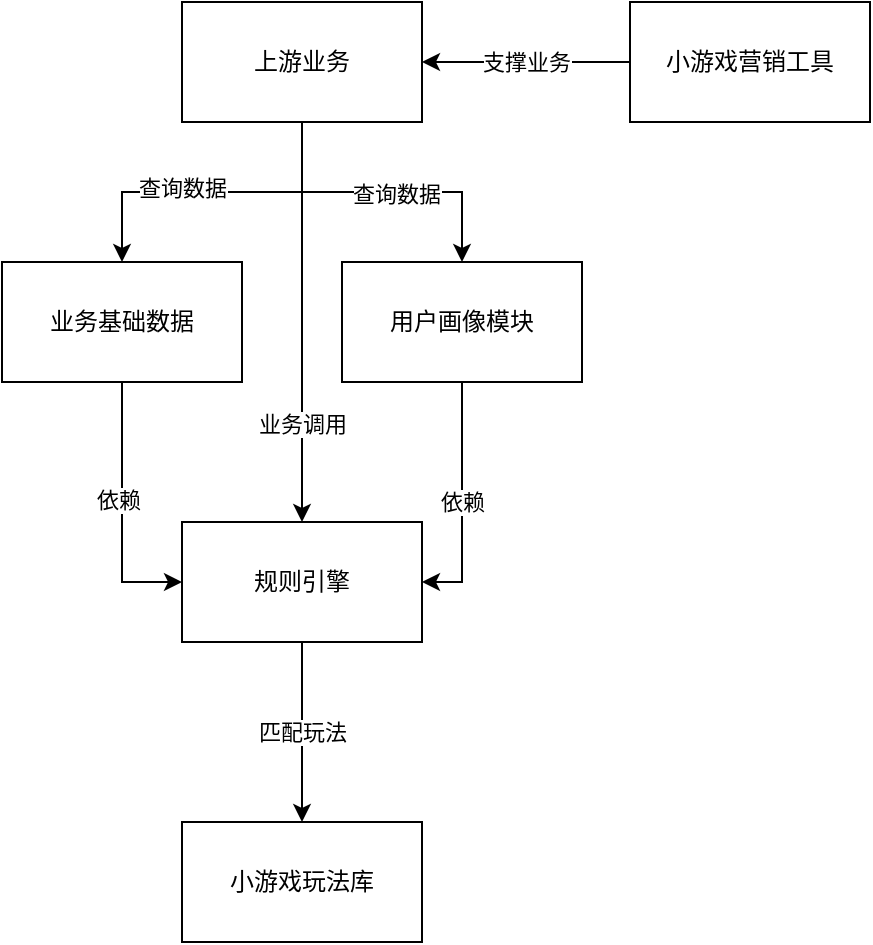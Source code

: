 <mxfile version="21.6.6" type="github">
  <diagram name="第 1 页" id="XypDvt0y7FM2inI-ccsS">
    <mxGraphModel dx="1243" dy="963" grid="1" gridSize="10" guides="1" tooltips="1" connect="1" arrows="1" fold="1" page="1" pageScale="1" pageWidth="827" pageHeight="1169" math="0" shadow="0">
      <root>
        <mxCell id="0" />
        <mxCell id="1" parent="0" />
        <mxCell id="u2ytR6eImO9M0-6TjPpI-3" value="匹配玩法" style="edgeStyle=orthogonalEdgeStyle;rounded=0;orthogonalLoop=1;jettySize=auto;html=1;" edge="1" parent="1" source="x85ksWlpWsOPw-1cYPl7-1" target="x85ksWlpWsOPw-1cYPl7-8">
          <mxGeometry relative="1" as="geometry" />
        </mxCell>
        <mxCell id="x85ksWlpWsOPw-1cYPl7-1" value="规则引擎" style="rounded=0;whiteSpace=wrap;html=1;" parent="1" vertex="1">
          <mxGeometry x="190" y="370" width="120" height="60" as="geometry" />
        </mxCell>
        <mxCell id="x85ksWlpWsOPw-1cYPl7-8" value="小游戏玩法库" style="rounded=0;whiteSpace=wrap;html=1;" parent="1" vertex="1">
          <mxGeometry x="190" y="520" width="120" height="60" as="geometry" />
        </mxCell>
        <mxCell id="u2ytR6eImO9M0-6TjPpI-14" value="支撑业务" style="edgeStyle=orthogonalEdgeStyle;rounded=0;orthogonalLoop=1;jettySize=auto;html=1;" edge="1" parent="1" source="x85ksWlpWsOPw-1cYPl7-12" target="i-OBkGz8lRGeeGH-D7Ns-6">
          <mxGeometry relative="1" as="geometry" />
        </mxCell>
        <mxCell id="x85ksWlpWsOPw-1cYPl7-12" value="小游戏营销工具" style="rounded=0;whiteSpace=wrap;html=1;" parent="1" vertex="1">
          <mxGeometry x="414" y="110" width="120" height="60" as="geometry" />
        </mxCell>
        <mxCell id="u2ytR6eImO9M0-6TjPpI-2" style="edgeStyle=orthogonalEdgeStyle;rounded=0;orthogonalLoop=1;jettySize=auto;html=1;entryX=1;entryY=0.5;entryDx=0;entryDy=0;" edge="1" parent="1" source="i-OBkGz8lRGeeGH-D7Ns-2" target="x85ksWlpWsOPw-1cYPl7-1">
          <mxGeometry relative="1" as="geometry" />
        </mxCell>
        <mxCell id="u2ytR6eImO9M0-6TjPpI-16" value="依赖" style="edgeLabel;html=1;align=center;verticalAlign=middle;resizable=0;points=[];" vertex="1" connectable="0" parent="u2ytR6eImO9M0-6TjPpI-2">
          <mxGeometry x="-0.067" relative="1" as="geometry">
            <mxPoint y="4" as="offset" />
          </mxGeometry>
        </mxCell>
        <mxCell id="i-OBkGz8lRGeeGH-D7Ns-2" value="用户画像模块" style="rounded=0;whiteSpace=wrap;html=1;" parent="1" vertex="1">
          <mxGeometry x="270" y="240" width="120" height="60" as="geometry" />
        </mxCell>
        <mxCell id="u2ytR6eImO9M0-6TjPpI-1" style="edgeStyle=orthogonalEdgeStyle;rounded=0;orthogonalLoop=1;jettySize=auto;html=1;entryX=0;entryY=0.5;entryDx=0;entryDy=0;" edge="1" parent="1" source="i-OBkGz8lRGeeGH-D7Ns-4" target="x85ksWlpWsOPw-1cYPl7-1">
          <mxGeometry relative="1" as="geometry" />
        </mxCell>
        <mxCell id="u2ytR6eImO9M0-6TjPpI-15" value="依赖" style="edgeLabel;html=1;align=center;verticalAlign=middle;resizable=0;points=[];" vertex="1" connectable="0" parent="u2ytR6eImO9M0-6TjPpI-1">
          <mxGeometry x="-0.092" y="-2" relative="1" as="geometry">
            <mxPoint as="offset" />
          </mxGeometry>
        </mxCell>
        <mxCell id="i-OBkGz8lRGeeGH-D7Ns-4" value="业务基础数据" style="rounded=0;whiteSpace=wrap;html=1;" parent="1" vertex="1">
          <mxGeometry x="100" y="240" width="120" height="60" as="geometry" />
        </mxCell>
        <mxCell id="u2ytR6eImO9M0-6TjPpI-4" style="edgeStyle=orthogonalEdgeStyle;rounded=0;orthogonalLoop=1;jettySize=auto;html=1;" edge="1" parent="1" source="i-OBkGz8lRGeeGH-D7Ns-6" target="i-OBkGz8lRGeeGH-D7Ns-4">
          <mxGeometry relative="1" as="geometry" />
        </mxCell>
        <mxCell id="u2ytR6eImO9M0-6TjPpI-8" value="查询数据" style="edgeLabel;html=1;align=center;verticalAlign=middle;resizable=0;points=[];" vertex="1" connectable="0" parent="u2ytR6eImO9M0-6TjPpI-4">
          <mxGeometry x="0.263" y="-2" relative="1" as="geometry">
            <mxPoint x="6" as="offset" />
          </mxGeometry>
        </mxCell>
        <mxCell id="u2ytR6eImO9M0-6TjPpI-6" style="edgeStyle=orthogonalEdgeStyle;rounded=0;orthogonalLoop=1;jettySize=auto;html=1;entryX=0.5;entryY=0;entryDx=0;entryDy=0;" edge="1" parent="1" source="i-OBkGz8lRGeeGH-D7Ns-6" target="i-OBkGz8lRGeeGH-D7Ns-2">
          <mxGeometry relative="1" as="geometry" />
        </mxCell>
        <mxCell id="u2ytR6eImO9M0-6TjPpI-9" value="查询数据" style="edgeLabel;html=1;align=center;verticalAlign=middle;resizable=0;points=[];" vertex="1" connectable="0" parent="u2ytR6eImO9M0-6TjPpI-6">
          <mxGeometry x="0.093" y="-1" relative="1" as="geometry">
            <mxPoint as="offset" />
          </mxGeometry>
        </mxCell>
        <mxCell id="u2ytR6eImO9M0-6TjPpI-7" style="edgeStyle=orthogonalEdgeStyle;rounded=0;orthogonalLoop=1;jettySize=auto;html=1;" edge="1" parent="1" source="i-OBkGz8lRGeeGH-D7Ns-6" target="x85ksWlpWsOPw-1cYPl7-1">
          <mxGeometry relative="1" as="geometry" />
        </mxCell>
        <mxCell id="u2ytR6eImO9M0-6TjPpI-11" value="业务调用" style="edgeLabel;html=1;align=center;verticalAlign=middle;resizable=0;points=[];" vertex="1" connectable="0" parent="u2ytR6eImO9M0-6TjPpI-7">
          <mxGeometry x="0.51" relative="1" as="geometry">
            <mxPoint as="offset" />
          </mxGeometry>
        </mxCell>
        <mxCell id="i-OBkGz8lRGeeGH-D7Ns-6" value="上游业务" style="rounded=0;whiteSpace=wrap;html=1;" parent="1" vertex="1">
          <mxGeometry x="190" y="110" width="120" height="60" as="geometry" />
        </mxCell>
      </root>
    </mxGraphModel>
  </diagram>
</mxfile>

